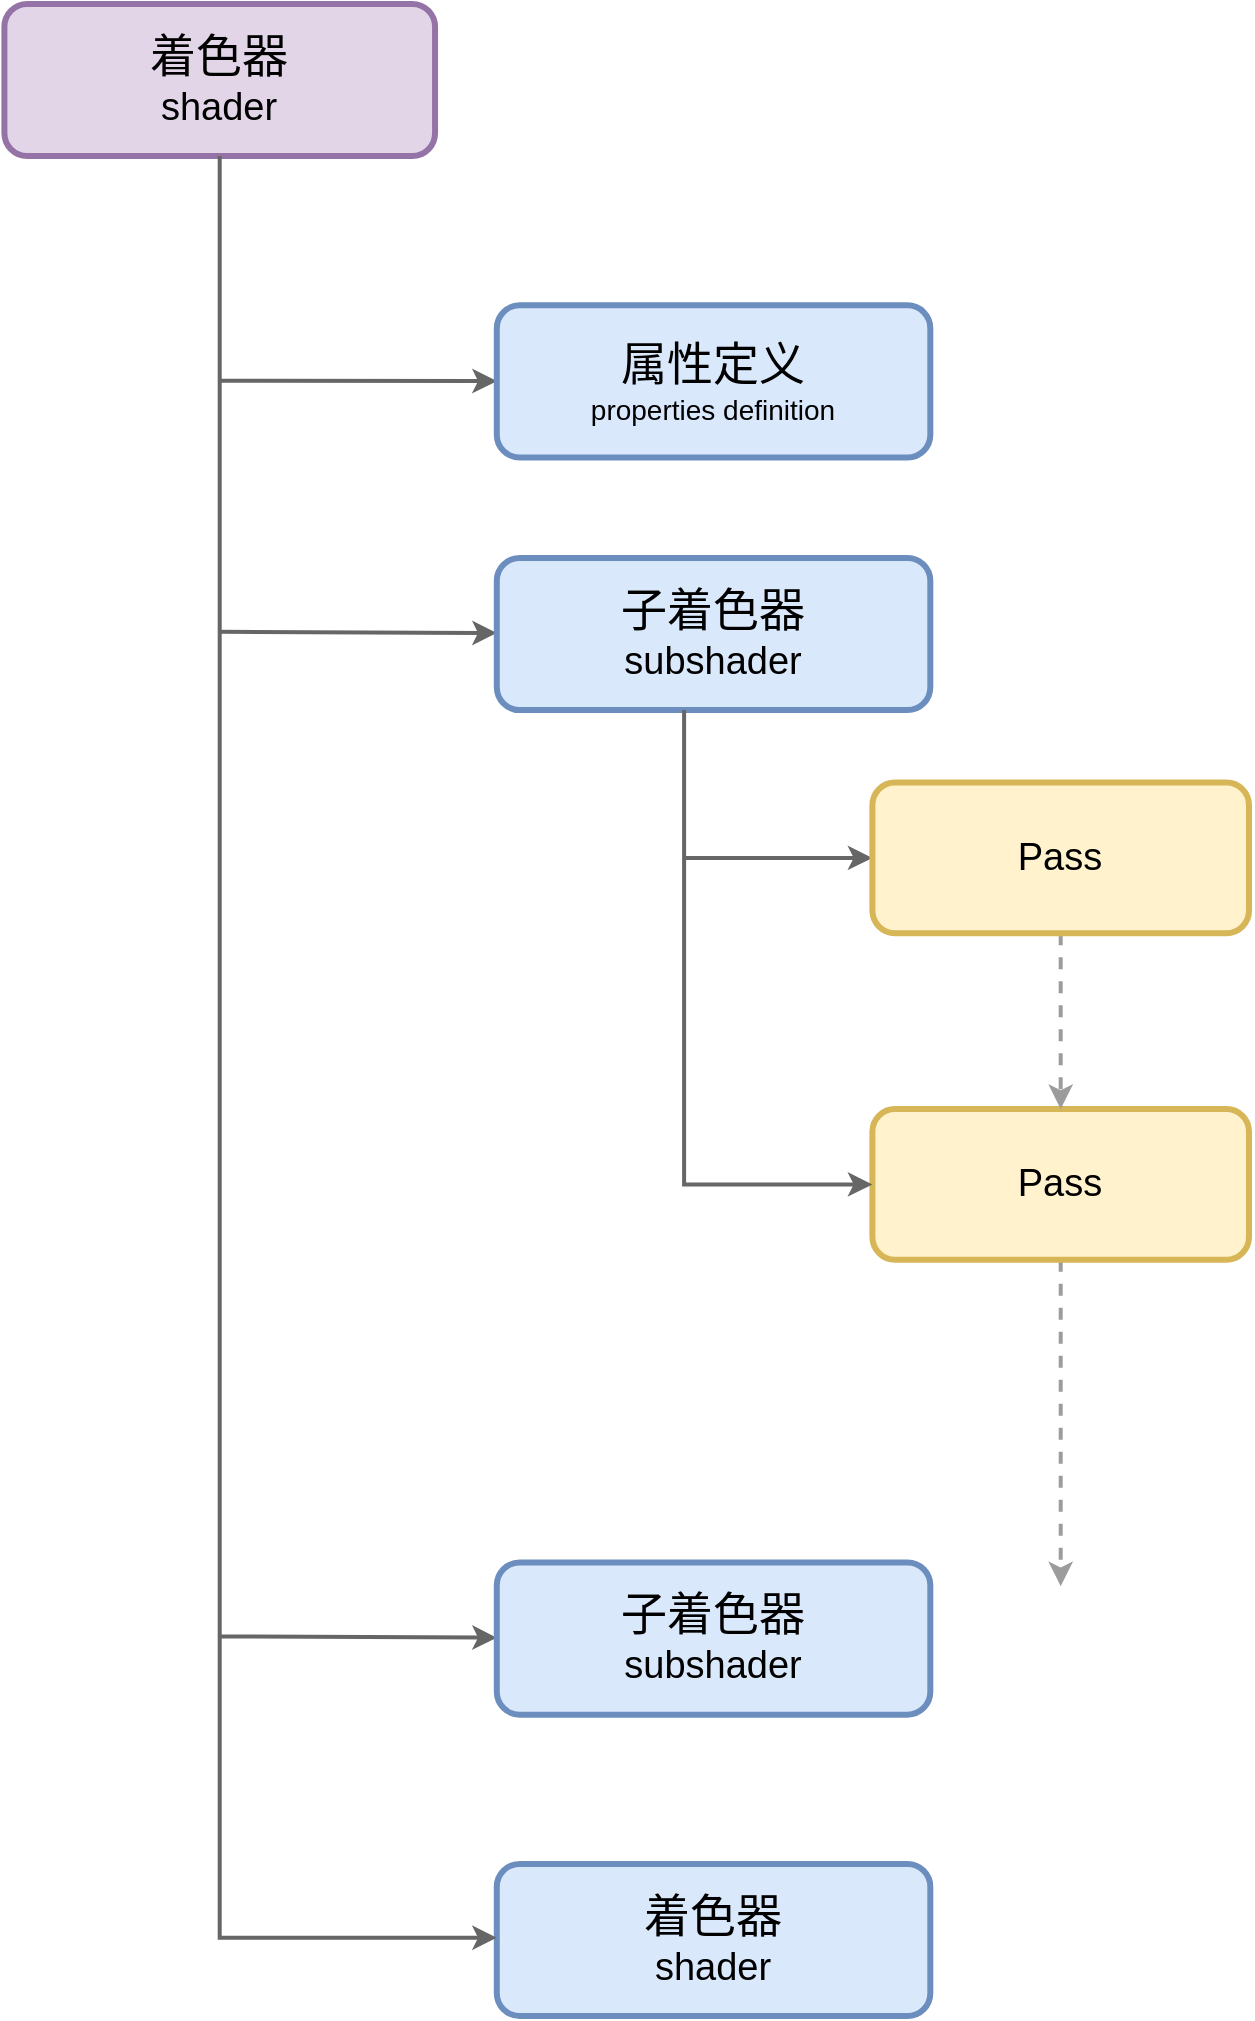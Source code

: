 <mxfile version="10.6.7" type="device"><diagram id="onxvNK3mUacTF0bDyeFx" name="Page-1"><mxGraphModel dx="1903" dy="1079" grid="1" gridSize="10" guides="0" tooltips="1" connect="1" arrows="1" fold="1" page="1" pageScale="1" pageWidth="827" pageHeight="1169" math="0" shadow="0"><root><mxCell id="0"/><mxCell id="1" parent="0"/><mxCell id="5ehllkbytPEIYWPCfFYm-18" value="" style="group" vertex="1" connectable="0" parent="1"><mxGeometry x="132.5" y="150" width="590" height="1006" as="geometry"/></mxCell><mxCell id="5ehllkbytPEIYWPCfFYm-5" value="" style="rounded=0;orthogonalLoop=1;jettySize=auto;html=1;strokeColor=#666666;strokeWidth=2;fontColor=#333333;" edge="1" parent="5ehllkbytPEIYWPCfFYm-18" target="5ehllkbytPEIYWPCfFYm-4"><mxGeometry relative="1" as="geometry"><mxPoint x="75.319" y="188.356" as="sourcePoint"/></mxGeometry></mxCell><mxCell id="5ehllkbytPEIYWPCfFYm-1" value="&lt;font style=&quot;font-size: 23px&quot;&gt;着色器&lt;/font&gt;&lt;br&gt;&lt;font style=&quot;font-size: 19px&quot;&gt;shader&lt;/font&gt;&lt;br&gt;" style="rounded=1;whiteSpace=wrap;html=1;fillColor=#e1d5e7;strokeColor=#9673a6;strokeWidth=3;fontStyle=0;" vertex="1" parent="5ehllkbytPEIYWPCfFYm-18"><mxGeometry x="-32.299" width="215.328" height="76.06" as="geometry"/></mxCell><mxCell id="5ehllkbytPEIYWPCfFYm-4" value="&lt;font style=&quot;font-size: 23px&quot;&gt;属性定义&lt;/font&gt;&lt;br&gt;&lt;span style=&quot;font-size: 14px&quot;&gt;properties definition&lt;/span&gt;&lt;br&gt;" style="rounded=1;whiteSpace=wrap;html=1;fillColor=#dae8fc;strokeColor=#6c8ebf;strokeWidth=3;fontStyle=0;" vertex="1" parent="5ehllkbytPEIYWPCfFYm-18"><mxGeometry x="213.893" y="150.685" width="216.764" height="76.06" as="geometry"/></mxCell><mxCell id="5ehllkbytPEIYWPCfFYm-2" value="&lt;font style=&quot;font-size: 23px&quot;&gt;着色器&lt;/font&gt;&lt;br style=&quot;font-size: 19px&quot;&gt;&lt;font style=&quot;font-size: 19px&quot;&gt;shader&lt;/font&gt;&lt;br style=&quot;font-size: 19px&quot;&gt;" style="rounded=1;whiteSpace=wrap;html=1;fillColor=#dae8fc;strokeColor=#6c8ebf;strokeWidth=3;fontStyle=0;fontSize=19;" vertex="1" parent="5ehllkbytPEIYWPCfFYm-18"><mxGeometry x="213.893" y="929.94" width="216.764" height="76.06" as="geometry"/></mxCell><mxCell id="5ehllkbytPEIYWPCfFYm-3" value="" style="rounded=0;orthogonalLoop=1;jettySize=auto;html=1;fontColor=#333333;edgeStyle=orthogonalEdgeStyle;strokeWidth=2;strokeColor=#666666;" edge="1" parent="5ehllkbytPEIYWPCfFYm-18" source="5ehllkbytPEIYWPCfFYm-1" target="5ehllkbytPEIYWPCfFYm-2"><mxGeometry relative="1" as="geometry"><Array as="points"><mxPoint x="75.319" y="966.894"/></Array></mxGeometry></mxCell><mxCell id="5ehllkbytPEIYWPCfFYm-6" value="" style="rounded=0;orthogonalLoop=1;jettySize=auto;html=1;strokeColor=#666666;strokeWidth=2;fontColor=#333333;" edge="1" parent="5ehllkbytPEIYWPCfFYm-18" target="5ehllkbytPEIYWPCfFYm-7"><mxGeometry relative="1" as="geometry"><mxPoint x="75.319" y="313.927" as="sourcePoint"/></mxGeometry></mxCell><mxCell id="5ehllkbytPEIYWPCfFYm-7" value="&lt;font style=&quot;font-size: 23px&quot;&gt;子着色器&lt;/font&gt;&lt;br&gt;&lt;font style=&quot;font-size: 19px&quot;&gt;subshader&lt;/font&gt;&lt;br&gt;" style="rounded=1;whiteSpace=wrap;html=1;fillColor=#dae8fc;strokeColor=#6c8ebf;strokeWidth=3;fontStyle=0;" vertex="1" parent="5ehllkbytPEIYWPCfFYm-18"><mxGeometry x="213.893" y="276.973" width="216.764" height="76.06" as="geometry"/></mxCell><mxCell id="5ehllkbytPEIYWPCfFYm-15" value="" style="edgeStyle=orthogonalEdgeStyle;rounded=0;orthogonalLoop=1;jettySize=auto;html=1;dashed=1;strokeColor=#9C9C9C;strokeWidth=2;fontColor=#333333;" edge="1" parent="5ehllkbytPEIYWPCfFYm-18" source="5ehllkbytPEIYWPCfFYm-8"><mxGeometry relative="1" as="geometry"><mxPoint x="495.851" y="791.095" as="targetPoint"/></mxGeometry></mxCell><mxCell id="5ehllkbytPEIYWPCfFYm-8" value="&lt;span style=&quot;font-size: 19px&quot;&gt;Pass&lt;/span&gt;&lt;br style=&quot;font-size: 19px;&quot;&gt;" style="rounded=1;whiteSpace=wrap;html=1;fillColor=#fff2cc;strokeColor=#d6b656;strokeWidth=3;fontStyle=0;fontSize=19;" vertex="1" parent="5ehllkbytPEIYWPCfFYm-18"><mxGeometry x="401.702" y="552.511" width="188.298" height="75.342" as="geometry"/></mxCell><mxCell id="5ehllkbytPEIYWPCfFYm-9" value="" style="edgeStyle=orthogonalEdgeStyle;rounded=0;orthogonalLoop=1;jettySize=auto;html=1;strokeColor=#666666;strokeWidth=2;fontColor=#333333;" edge="1" parent="5ehllkbytPEIYWPCfFYm-18" source="5ehllkbytPEIYWPCfFYm-7" target="5ehllkbytPEIYWPCfFYm-8"><mxGeometry relative="1" as="geometry"><Array as="points"><mxPoint x="307.553" y="590.182"/></Array></mxGeometry></mxCell><mxCell id="5ehllkbytPEIYWPCfFYm-10" value="" style="rounded=0;orthogonalLoop=1;jettySize=auto;html=1;strokeColor=#666666;strokeWidth=2;fontColor=#333333;" edge="1" parent="5ehllkbytPEIYWPCfFYm-18" target="5ehllkbytPEIYWPCfFYm-11"><mxGeometry relative="1" as="geometry"><mxPoint x="307.553" y="426.94" as="sourcePoint"/></mxGeometry></mxCell><mxCell id="5ehllkbytPEIYWPCfFYm-13" value="" style="edgeStyle=orthogonalEdgeStyle;rounded=0;orthogonalLoop=1;jettySize=auto;html=1;strokeColor=#9C9C9C;strokeWidth=2;fontColor=#333333;dashed=1;" edge="1" parent="5ehllkbytPEIYWPCfFYm-18" source="5ehllkbytPEIYWPCfFYm-11" target="5ehllkbytPEIYWPCfFYm-8"><mxGeometry relative="1" as="geometry"/></mxCell><mxCell id="5ehllkbytPEIYWPCfFYm-11" value="&lt;span style=&quot;font-size: 19px&quot;&gt;Pass&lt;/span&gt;" style="rounded=1;whiteSpace=wrap;html=1;fillColor=#fff2cc;strokeColor=#d6b656;strokeWidth=3;fontStyle=0;fontSize=19;" vertex="1" parent="5ehllkbytPEIYWPCfFYm-18"><mxGeometry x="401.702" y="389.269" width="188.298" height="75.342" as="geometry"/></mxCell><mxCell id="5ehllkbytPEIYWPCfFYm-16" value="" style="rounded=0;orthogonalLoop=1;jettySize=auto;html=1;strokeColor=#666666;strokeWidth=2;fontColor=#333333;" edge="1" parent="5ehllkbytPEIYWPCfFYm-18" target="5ehllkbytPEIYWPCfFYm-17"><mxGeometry relative="1" as="geometry"><mxPoint x="75.319" y="816.209" as="sourcePoint"/></mxGeometry></mxCell><mxCell id="5ehllkbytPEIYWPCfFYm-17" value="&lt;font&gt;&lt;font style=&quot;font-size: 23px&quot;&gt;子着色器&lt;/font&gt;&lt;br&gt;&lt;span style=&quot;font-size: 19px&quot;&gt;subshader&lt;/span&gt;&lt;/font&gt;&lt;br&gt;" style="rounded=1;whiteSpace=wrap;html=1;fillColor=#dae8fc;strokeColor=#6c8ebf;strokeWidth=3;fontStyle=0;" vertex="1" parent="5ehllkbytPEIYWPCfFYm-18"><mxGeometry x="213.893" y="779.255" width="216.764" height="76.06" as="geometry"/></mxCell></root></mxGraphModel></diagram></mxfile>